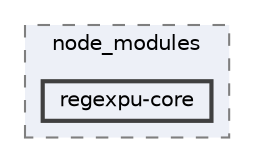 digraph "pkiclassroomrescheduler/src/main/frontend/node_modules/regexpu-core"
{
 // LATEX_PDF_SIZE
  bgcolor="transparent";
  edge [fontname=Helvetica,fontsize=10,labelfontname=Helvetica,labelfontsize=10];
  node [fontname=Helvetica,fontsize=10,shape=box,height=0.2,width=0.4];
  compound=true
  subgraph clusterdir_72953eda66ccb3a2722c28e1c3e6c23b {
    graph [ bgcolor="#edf0f7", pencolor="grey50", label="node_modules", fontname=Helvetica,fontsize=10 style="filled,dashed", URL="dir_72953eda66ccb3a2722c28e1c3e6c23b.html",tooltip=""]
  dir_227858bf5da23e3e88975936fb710eca [label="regexpu-core", fillcolor="#edf0f7", color="grey25", style="filled,bold", URL="dir_227858bf5da23e3e88975936fb710eca.html",tooltip=""];
  }
}
